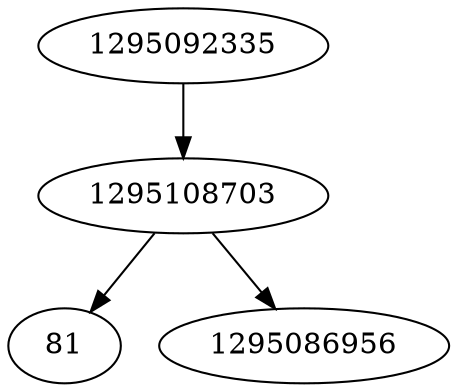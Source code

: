strict digraph  {
81;
1295086956;
1295108703;
1295092335;
1295108703 -> 1295086956;
1295108703 -> 81;
1295092335 -> 1295108703;
}
